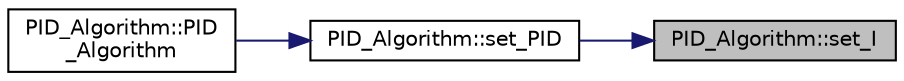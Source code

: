 digraph "PID_Algorithm::set_I"
{
 // INTERACTIVE_SVG=YES
 // LATEX_PDF_SIZE
  edge [fontname="Helvetica",fontsize="10",labelfontname="Helvetica",labelfontsize="10"];
  node [fontname="Helvetica",fontsize="10",shape=record];
  rankdir="RL";
  Node37 [label="PID_Algorithm::set_I",height=0.2,width=0.4,color="black", fillcolor="grey75", style="filled", fontcolor="black",tooltip=" "];
  Node37 -> Node38 [dir="back",color="midnightblue",fontsize="10",style="solid",fontname="Helvetica"];
  Node38 [label="PID_Algorithm::set_PID",height=0.2,width=0.4,color="black", fillcolor="white", style="filled",URL="$class_p_i_d___algorithm.html#a1f6955b8c523af6e5207b598872b00f9",tooltip=" "];
  Node38 -> Node39 [dir="back",color="midnightblue",fontsize="10",style="solid",fontname="Helvetica"];
  Node39 [label="PID_Algorithm::PID\l_Algorithm",height=0.2,width=0.4,color="black", fillcolor="white", style="filled",URL="$class_p_i_d___algorithm.html#a77e1b4df4f9605df9373deb336c47987",tooltip=" "];
}
